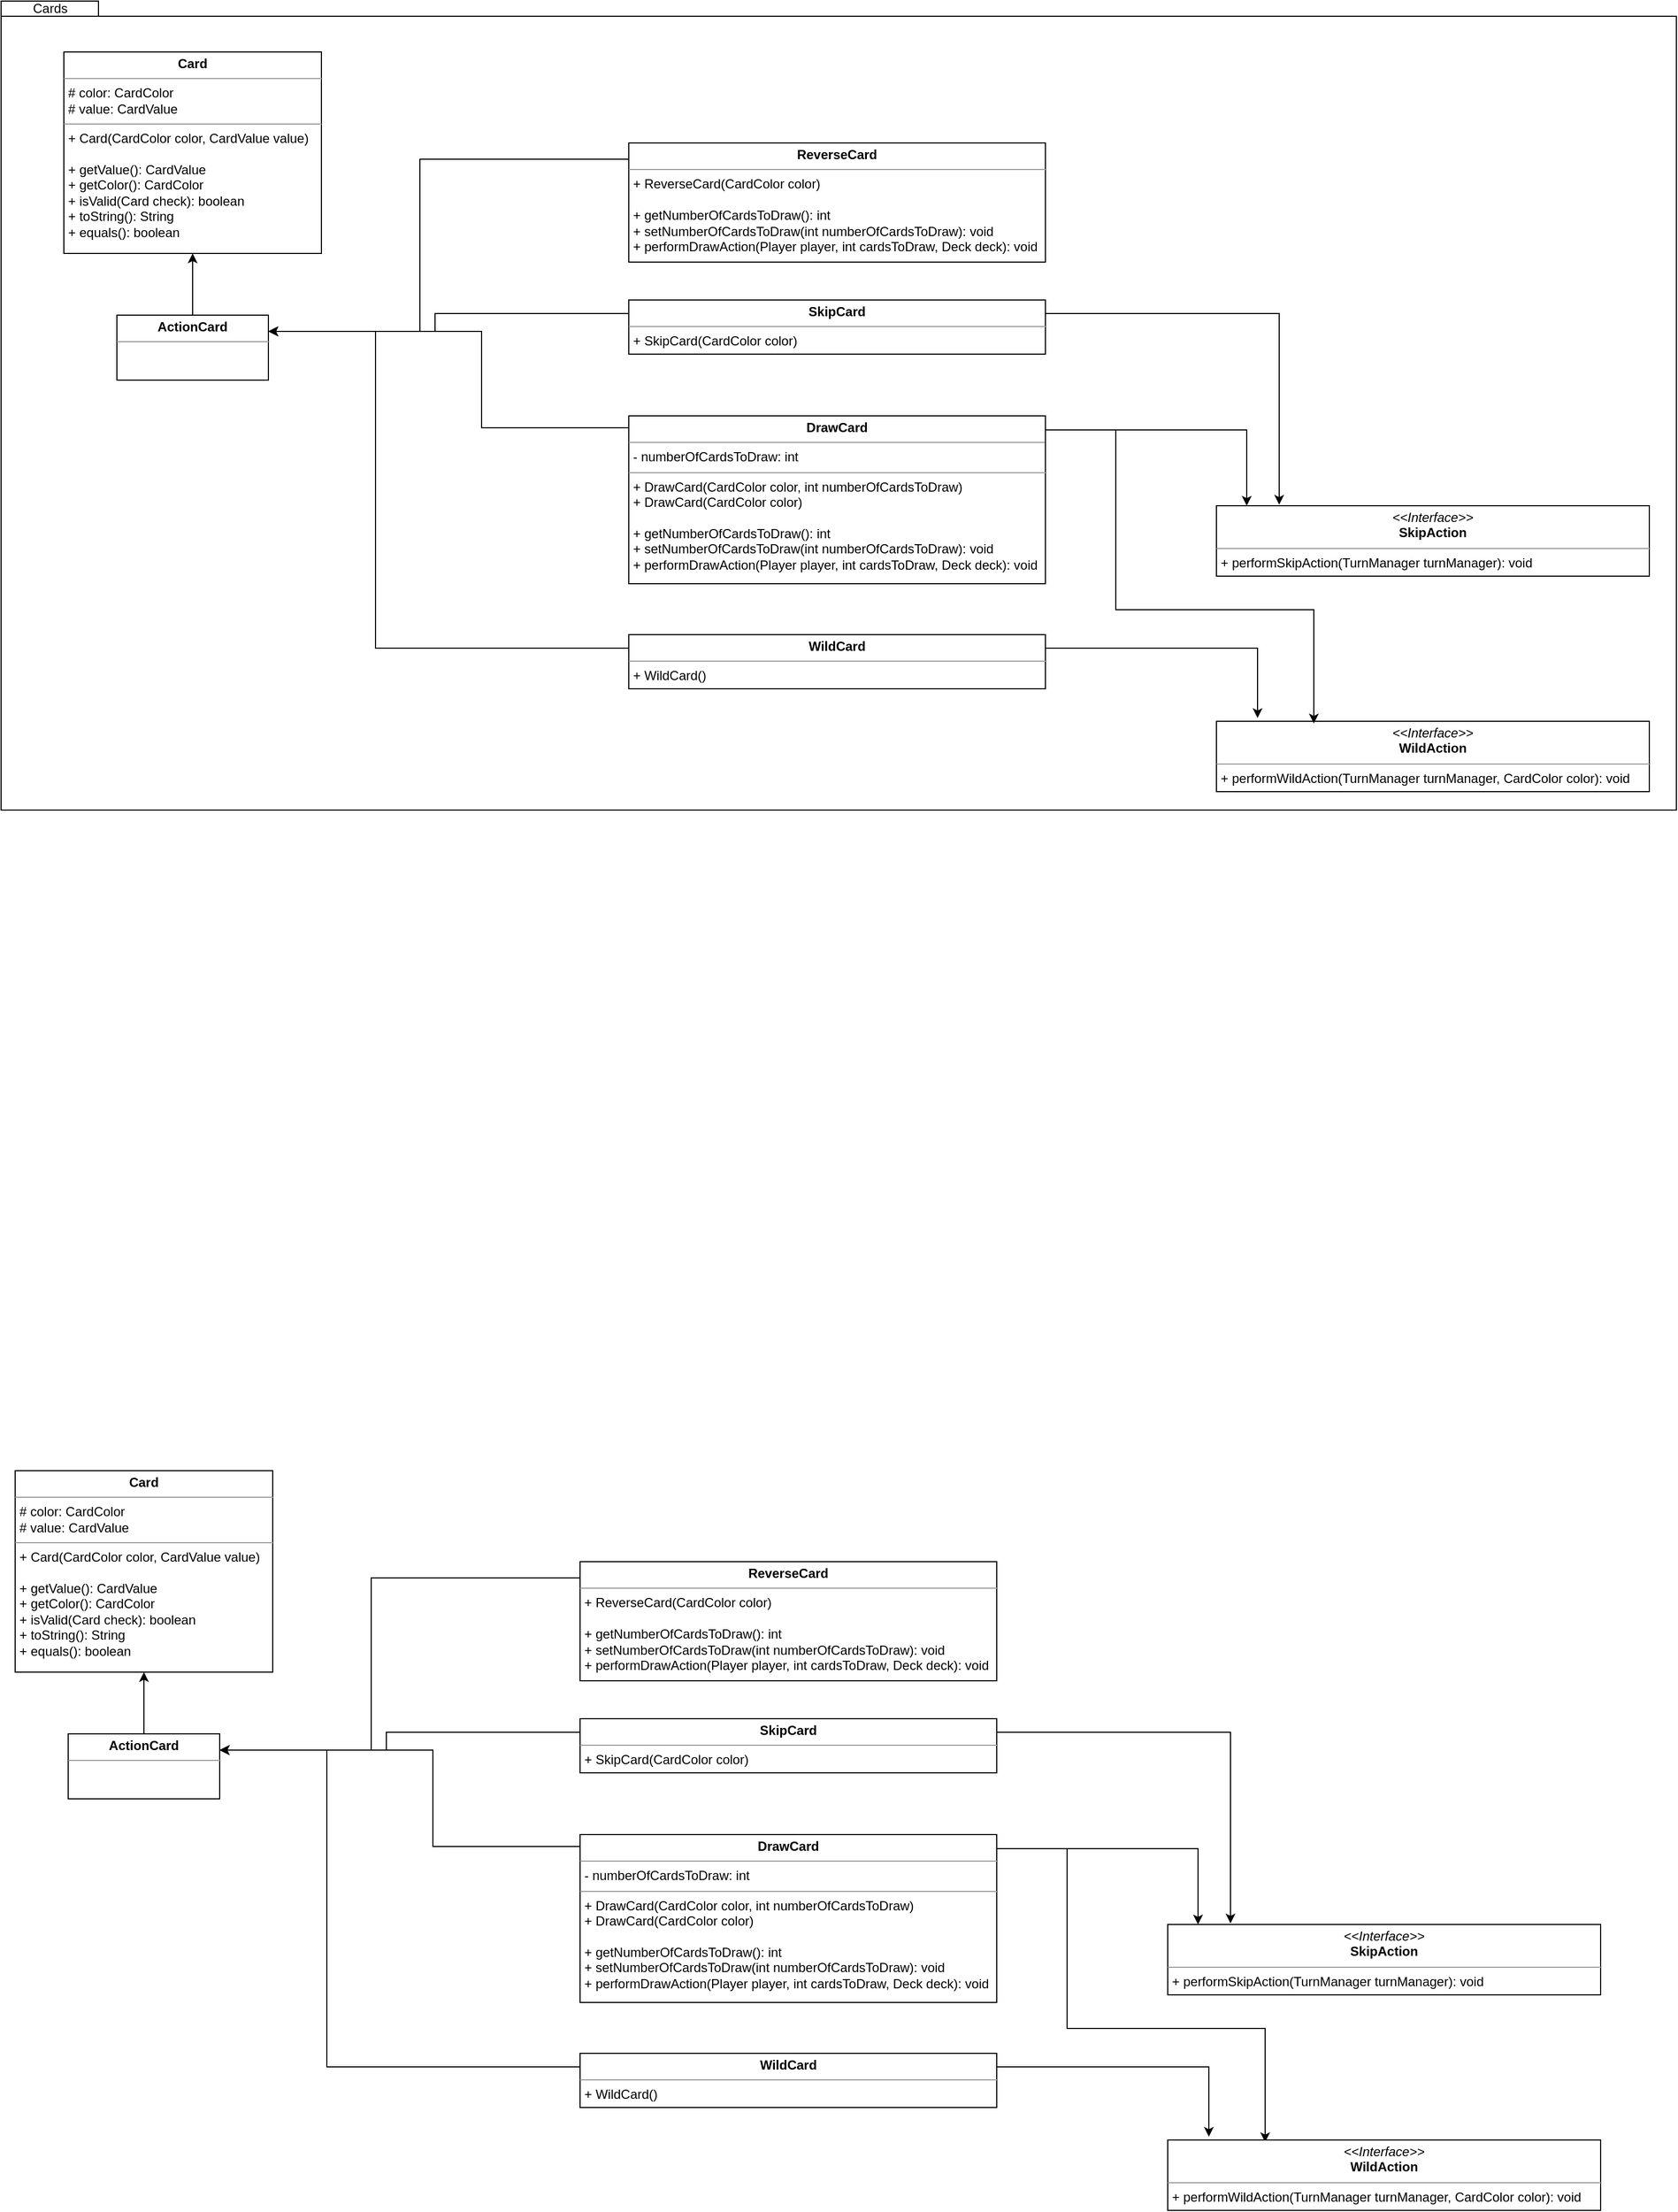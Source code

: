 <mxfile version="20.1.1" type="device"><diagram id="C5RBs43oDa-KdzZeNtuy" name="Page-1"><mxGraphModel dx="1673" dy="1664" grid="0" gridSize="10" guides="1" tooltips="1" connect="1" arrows="1" fold="1" page="0" pageScale="1" pageWidth="827" pageHeight="1169" background="none" math="0" shadow="0"><root><mxCell id="WIyWlLk6GJQsqaUBKTNV-0"/><mxCell id="WIyWlLk6GJQsqaUBKTNV-1" parent="WIyWlLk6GJQsqaUBKTNV-0"/><mxCell id="ixZknw52WQw4Vi1hbDcz-4" value="&lt;p style=&quot;margin:0px;margin-top:4px;text-align:center;&quot;&gt;&lt;b&gt;Card&lt;/b&gt;&lt;/p&gt;&lt;hr size=&quot;1&quot;&gt;&lt;p style=&quot;margin:0px;margin-left:4px;&quot;&gt;# color: CardColor&lt;/p&gt;&lt;p style=&quot;margin:0px;margin-left:4px;&quot;&gt;# value: CardValue&lt;br&gt;&lt;/p&gt;&lt;hr size=&quot;1&quot;&gt;&lt;p style=&quot;margin:0px;margin-left:4px;&quot;&gt;+ Card(CardColor color, CardValue value)&lt;/p&gt;&lt;p style=&quot;margin:0px;margin-left:4px;&quot;&gt;&lt;br&gt;&lt;/p&gt;&lt;p style=&quot;margin:0px;margin-left:4px;&quot;&gt;+ getValue(): CardValue&lt;/p&gt;&lt;p style=&quot;margin:0px;margin-left:4px;&quot;&gt;+ getColor(): CardColor&lt;/p&gt;&lt;p style=&quot;margin:0px;margin-left:4px;&quot;&gt;+ isValid(Card check): boolean&lt;/p&gt;&lt;p style=&quot;margin:0px;margin-left:4px;&quot;&gt;+ toString(): String&lt;/p&gt;&lt;p style=&quot;margin:0px;margin-left:4px;&quot;&gt;+ equals(): boolean&lt;/p&gt;" style="verticalAlign=top;align=left;overflow=fill;fontSize=12;fontFamily=Helvetica;html=1;" vertex="1" parent="WIyWlLk6GJQsqaUBKTNV-1"><mxGeometry x="60" y="876" width="238" height="186" as="geometry"/></mxCell><mxCell id="ixZknw52WQw4Vi1hbDcz-7" style="edgeStyle=orthogonalEdgeStyle;rounded=0;orthogonalLoop=1;jettySize=auto;html=1;exitX=0.5;exitY=0;exitDx=0;exitDy=0;entryX=0.5;entryY=1;entryDx=0;entryDy=0;" edge="1" parent="WIyWlLk6GJQsqaUBKTNV-1" source="ixZknw52WQw4Vi1hbDcz-6" target="ixZknw52WQw4Vi1hbDcz-4"><mxGeometry relative="1" as="geometry"/></mxCell><mxCell id="ixZknw52WQw4Vi1hbDcz-6" value="&lt;p style=&quot;margin:0px;margin-top:4px;text-align:center;&quot;&gt;&lt;b&gt;ActionCard&lt;/b&gt;&lt;/p&gt;&lt;hr size=&quot;1&quot;&gt;&lt;div style=&quot;height:2px;&quot;&gt;&lt;/div&gt;" style="verticalAlign=top;align=left;overflow=fill;fontSize=12;fontFamily=Helvetica;html=1;" vertex="1" parent="WIyWlLk6GJQsqaUBKTNV-1"><mxGeometry x="109" y="1119" width="140" height="60" as="geometry"/></mxCell><mxCell id="ixZknw52WQw4Vi1hbDcz-26" style="edgeStyle=orthogonalEdgeStyle;rounded=0;orthogonalLoop=1;jettySize=auto;html=1;exitX=0;exitY=0;exitDx=0;exitDy=0;entryX=1;entryY=0.25;entryDx=0;entryDy=0;" edge="1" parent="WIyWlLk6GJQsqaUBKTNV-1" source="ixZknw52WQw4Vi1hbDcz-8" target="ixZknw52WQw4Vi1hbDcz-6"><mxGeometry relative="1" as="geometry"><Array as="points"><mxPoint x="582" y="1223"/><mxPoint x="446" y="1223"/><mxPoint x="446" y="1134"/></Array></mxGeometry></mxCell><mxCell id="ixZknw52WQw4Vi1hbDcz-37" style="edgeStyle=orthogonalEdgeStyle;rounded=0;orthogonalLoop=1;jettySize=auto;html=1;exitX=1;exitY=0.25;exitDx=0;exitDy=0;entryX=0.225;entryY=0.031;entryDx=0;entryDy=0;entryPerimeter=0;" edge="1" parent="WIyWlLk6GJQsqaUBKTNV-1" source="ixZknw52WQw4Vi1hbDcz-8" target="ixZknw52WQw4Vi1hbDcz-19"><mxGeometry relative="1" as="geometry"><Array as="points"><mxPoint x="967" y="1225"/><mxPoint x="1032" y="1225"/><mxPoint x="1032" y="1391"/><mxPoint x="1215" y="1391"/></Array></mxGeometry></mxCell><mxCell id="ixZknw52WQw4Vi1hbDcz-39" style="edgeStyle=orthogonalEdgeStyle;rounded=0;orthogonalLoop=1;jettySize=auto;html=1;exitX=1;exitY=0.25;exitDx=0;exitDy=0;entryX=0.07;entryY=0;entryDx=0;entryDy=0;entryPerimeter=0;" edge="1" parent="WIyWlLk6GJQsqaUBKTNV-1" source="ixZknw52WQw4Vi1hbDcz-8" target="ixZknw52WQw4Vi1hbDcz-16"><mxGeometry relative="1" as="geometry"><Array as="points"><mxPoint x="967" y="1225"/><mxPoint x="1153" y="1225"/></Array></mxGeometry></mxCell><mxCell id="ixZknw52WQw4Vi1hbDcz-8" value="&lt;p style=&quot;margin:0px;margin-top:4px;text-align:center;&quot;&gt;&lt;b&gt;DrawCard&lt;/b&gt;&lt;/p&gt;&lt;hr size=&quot;1&quot;&gt;&lt;p style=&quot;margin:0px;margin-left:4px;&quot;&gt;-&amp;nbsp;numberOfCardsToDraw: int&lt;/p&gt;&lt;hr size=&quot;1&quot;&gt;&lt;p style=&quot;margin:0px;margin-left:4px;&quot;&gt;+ DrawCard(CardColor color, int numberOfCardsToDraw)&lt;/p&gt;&lt;p style=&quot;margin:0px;margin-left:4px;&quot;&gt;+ DrawCard(CardColor color)&lt;br&gt;&lt;/p&gt;&lt;p style=&quot;margin:0px;margin-left:4px;&quot;&gt;&lt;br&gt;&lt;/p&gt;&lt;p style=&quot;margin:0px;margin-left:4px;&quot;&gt;+ getNumberOfCardsToDraw(): int&lt;/p&gt;&lt;p style=&quot;margin:0px;margin-left:4px;&quot;&gt;+&amp;nbsp;setNumberOfCardsToDraw(int numberOfCardsToDraw): void&lt;/p&gt;&lt;p style=&quot;margin:0px;margin-left:4px;&quot;&gt;+&amp;nbsp;performDrawAction(Player player, int cardsToDraw, Deck deck): void&lt;/p&gt;" style="verticalAlign=top;align=left;overflow=fill;fontSize=12;fontFamily=Helvetica;html=1;" vertex="1" parent="WIyWlLk6GJQsqaUBKTNV-1"><mxGeometry x="582" y="1212" width="385" height="155" as="geometry"/></mxCell><mxCell id="ixZknw52WQw4Vi1hbDcz-27" style="edgeStyle=orthogonalEdgeStyle;rounded=0;orthogonalLoop=1;jettySize=auto;html=1;exitX=0;exitY=0;exitDx=0;exitDy=0;entryX=1;entryY=0.25;entryDx=0;entryDy=0;" edge="1" parent="WIyWlLk6GJQsqaUBKTNV-1" source="ixZknw52WQw4Vi1hbDcz-11" target="ixZknw52WQw4Vi1hbDcz-6"><mxGeometry relative="1" as="geometry"><Array as="points"><mxPoint x="582" y="975"/><mxPoint x="389" y="975"/><mxPoint x="389" y="1134"/></Array></mxGeometry></mxCell><mxCell id="ixZknw52WQw4Vi1hbDcz-11" value="&lt;p style=&quot;margin:0px;margin-top:4px;text-align:center;&quot;&gt;&lt;b&gt;ReverseCard&lt;/b&gt;&lt;br&gt;&lt;/p&gt;&lt;hr size=&quot;1&quot;&gt;&lt;div style=&quot;height:2px;&quot;&gt;&lt;p style=&quot;margin: 0px 0px 0px 4px;&quot;&gt;+ ReverseCard(CardColor color)&lt;br&gt;&lt;/p&gt;&lt;p style=&quot;margin: 0px 0px 0px 4px;&quot;&gt;&lt;br&gt;&lt;/p&gt;&lt;p style=&quot;margin: 0px 0px 0px 4px;&quot;&gt;+ getNumberOfCardsToDraw(): int&lt;/p&gt;&lt;p style=&quot;margin: 0px 0px 0px 4px;&quot;&gt;+&amp;nbsp;setNumberOfCardsToDraw(int numberOfCardsToDraw): void&lt;/p&gt;&lt;p style=&quot;margin: 0px 0px 0px 4px;&quot;&gt;+&amp;nbsp;performDrawAction(Player player, int cardsToDraw, Deck deck): void&lt;/p&gt;&lt;/div&gt;" style="verticalAlign=top;align=left;overflow=fill;fontSize=12;fontFamily=Helvetica;html=1;" vertex="1" parent="WIyWlLk6GJQsqaUBKTNV-1"><mxGeometry x="582" y="960" width="385" height="110" as="geometry"/></mxCell><mxCell id="ixZknw52WQw4Vi1hbDcz-28" style="edgeStyle=orthogonalEdgeStyle;rounded=0;orthogonalLoop=1;jettySize=auto;html=1;exitX=0;exitY=0.25;exitDx=0;exitDy=0;entryX=1;entryY=0.25;entryDx=0;entryDy=0;" edge="1" parent="WIyWlLk6GJQsqaUBKTNV-1" source="ixZknw52WQw4Vi1hbDcz-13" target="ixZknw52WQw4Vi1hbDcz-6"><mxGeometry relative="1" as="geometry"><Array as="points"><mxPoint x="403" y="1118"/><mxPoint x="403" y="1134"/></Array></mxGeometry></mxCell><mxCell id="ixZknw52WQw4Vi1hbDcz-40" style="edgeStyle=orthogonalEdgeStyle;rounded=0;orthogonalLoop=1;jettySize=auto;html=1;exitX=1;exitY=0.25;exitDx=0;exitDy=0;entryX=0.145;entryY=-0.015;entryDx=0;entryDy=0;entryPerimeter=0;" edge="1" parent="WIyWlLk6GJQsqaUBKTNV-1" source="ixZknw52WQw4Vi1hbDcz-13" target="ixZknw52WQw4Vi1hbDcz-16"><mxGeometry relative="1" as="geometry"/></mxCell><mxCell id="ixZknw52WQw4Vi1hbDcz-13" value="&lt;p style=&quot;margin:0px;margin-top:4px;text-align:center;&quot;&gt;&lt;b&gt;SkipCard&lt;/b&gt;&lt;br&gt;&lt;/p&gt;&lt;hr size=&quot;1&quot;&gt;&lt;div style=&quot;height:2px;&quot;&gt;&lt;p style=&quot;margin: 0px 0px 0px 4px;&quot;&gt;+ SkipCard(CardColor color)&lt;br&gt;&lt;/p&gt;&lt;p style=&quot;margin: 0px 0px 0px 4px;&quot;&gt;&lt;br&gt;&lt;/p&gt;&lt;p style=&quot;margin: 0px 0px 0px 4px;&quot;&gt;&lt;br&gt;&lt;/p&gt;&lt;/div&gt;" style="verticalAlign=top;align=left;overflow=fill;fontSize=12;fontFamily=Helvetica;html=1;" vertex="1" parent="WIyWlLk6GJQsqaUBKTNV-1"><mxGeometry x="582" y="1105" width="385" height="50" as="geometry"/></mxCell><mxCell id="ixZknw52WQw4Vi1hbDcz-29" style="edgeStyle=orthogonalEdgeStyle;rounded=0;orthogonalLoop=1;jettySize=auto;html=1;exitX=0;exitY=0.25;exitDx=0;exitDy=0;entryX=1;entryY=0.25;entryDx=0;entryDy=0;" edge="1" parent="WIyWlLk6GJQsqaUBKTNV-1" source="ixZknw52WQw4Vi1hbDcz-15" target="ixZknw52WQw4Vi1hbDcz-6"><mxGeometry relative="1" as="geometry"><Array as="points"><mxPoint x="348" y="1427"/><mxPoint x="348" y="1134"/></Array></mxGeometry></mxCell><mxCell id="ixZknw52WQw4Vi1hbDcz-36" style="edgeStyle=orthogonalEdgeStyle;rounded=0;orthogonalLoop=1;jettySize=auto;html=1;exitX=1;exitY=0.25;exitDx=0;exitDy=0;entryX=0.095;entryY=-0.046;entryDx=0;entryDy=0;entryPerimeter=0;" edge="1" parent="WIyWlLk6GJQsqaUBKTNV-1" source="ixZknw52WQw4Vi1hbDcz-15" target="ixZknw52WQw4Vi1hbDcz-19"><mxGeometry relative="1" as="geometry"/></mxCell><mxCell id="ixZknw52WQw4Vi1hbDcz-15" value="&lt;p style=&quot;margin:0px;margin-top:4px;text-align:center;&quot;&gt;&lt;b&gt;WildCard&lt;/b&gt;&lt;br&gt;&lt;/p&gt;&lt;hr size=&quot;1&quot;&gt;&lt;div style=&quot;height:2px;&quot;&gt;&lt;p style=&quot;margin: 0px 0px 0px 4px;&quot;&gt;+ WildCard()&lt;br&gt;&lt;/p&gt;&lt;p style=&quot;margin: 0px 0px 0px 4px;&quot;&gt;&lt;br&gt;&lt;/p&gt;&lt;/div&gt;" style="verticalAlign=top;align=left;overflow=fill;fontSize=12;fontFamily=Helvetica;html=1;" vertex="1" parent="WIyWlLk6GJQsqaUBKTNV-1"><mxGeometry x="582" y="1414" width="385" height="50" as="geometry"/></mxCell><mxCell id="ixZknw52WQw4Vi1hbDcz-16" value="&lt;p style=&quot;margin:0px;margin-top:4px;text-align:center;&quot;&gt;&lt;i&gt;&amp;lt;&amp;lt;Interface&amp;gt;&amp;gt;&lt;/i&gt;&lt;br&gt;&lt;b&gt;SkipAction&lt;/b&gt;&lt;/p&gt;&lt;hr size=&quot;1&quot;&gt;&lt;p style=&quot;margin:0px;margin-left:4px;&quot;&gt;&lt;span style=&quot;background-color: initial;&quot;&gt;+ performSkipAction(TurnManager turnManager): void&lt;/span&gt;&lt;br&gt;&lt;/p&gt;&lt;p style=&quot;margin:0px;margin-left:4px;&quot;&gt;&lt;br&gt;&lt;/p&gt;" style="verticalAlign=top;align=left;overflow=fill;fontSize=12;fontFamily=Helvetica;html=1;container=0;" vertex="1" parent="WIyWlLk6GJQsqaUBKTNV-1"><mxGeometry x="1125" y="1295" width="400" height="65" as="geometry"/></mxCell><mxCell id="ixZknw52WQw4Vi1hbDcz-19" value="&lt;p style=&quot;margin:0px;margin-top:4px;text-align:center;&quot;&gt;&lt;i&gt;&amp;lt;&amp;lt;Interface&amp;gt;&amp;gt;&lt;/i&gt;&lt;br&gt;&lt;b&gt;WildAction&lt;/b&gt;&lt;/p&gt;&lt;hr size=&quot;1&quot;&gt;&lt;p style=&quot;margin:0px;margin-left:4px;&quot;&gt;&lt;span style=&quot;background-color: initial;&quot;&gt;+ performWildAction(TurnManager turnManager, CardColor color): void&lt;/span&gt;&lt;br&gt;&lt;/p&gt;&lt;p style=&quot;margin:0px;margin-left:4px;&quot;&gt;&lt;br&gt;&lt;/p&gt;" style="verticalAlign=top;align=left;overflow=fill;fontSize=12;fontFamily=Helvetica;html=1;container=0;" vertex="1" parent="WIyWlLk6GJQsqaUBKTNV-1"><mxGeometry x="1125" y="1494" width="400" height="65" as="geometry"/></mxCell><mxCell id="ixZknw52WQw4Vi1hbDcz-63" value="" style="group" vertex="1" connectable="0" parent="WIyWlLk6GJQsqaUBKTNV-1"><mxGeometry x="47" y="-481" width="1548" height="747" as="geometry"/></mxCell><mxCell id="ixZknw52WQw4Vi1hbDcz-62" value="" style="group" vertex="1" connectable="0" parent="ixZknw52WQw4Vi1hbDcz-63"><mxGeometry width="1548" height="747" as="geometry"/></mxCell><mxCell id="ixZknw52WQw4Vi1hbDcz-42" value="" style="shape=folder;fontStyle=1;spacingTop=10;tabWidth=40;tabHeight=14;tabPosition=left;html=1;" vertex="1" parent="ixZknw52WQw4Vi1hbDcz-62"><mxGeometry width="1548" height="747" as="geometry"/></mxCell><mxCell id="ixZknw52WQw4Vi1hbDcz-60" value="Cards" style="html=1;" vertex="1" parent="ixZknw52WQw4Vi1hbDcz-62"><mxGeometry width="90" height="14" as="geometry"/></mxCell><mxCell id="ixZknw52WQw4Vi1hbDcz-43" value="&lt;p style=&quot;margin:0px;margin-top:4px;text-align:center;&quot;&gt;&lt;b&gt;Card&lt;/b&gt;&lt;/p&gt;&lt;hr size=&quot;1&quot;&gt;&lt;p style=&quot;margin:0px;margin-left:4px;&quot;&gt;# color: CardColor&lt;/p&gt;&lt;p style=&quot;margin:0px;margin-left:4px;&quot;&gt;# value: CardValue&lt;br&gt;&lt;/p&gt;&lt;hr size=&quot;1&quot;&gt;&lt;p style=&quot;margin:0px;margin-left:4px;&quot;&gt;+ Card(CardColor color, CardValue value)&lt;/p&gt;&lt;p style=&quot;margin:0px;margin-left:4px;&quot;&gt;&lt;br&gt;&lt;/p&gt;&lt;p style=&quot;margin:0px;margin-left:4px;&quot;&gt;+ getValue(): CardValue&lt;/p&gt;&lt;p style=&quot;margin:0px;margin-left:4px;&quot;&gt;+ getColor(): CardColor&lt;/p&gt;&lt;p style=&quot;margin:0px;margin-left:4px;&quot;&gt;+ isValid(Card check): boolean&lt;/p&gt;&lt;p style=&quot;margin:0px;margin-left:4px;&quot;&gt;+ toString(): String&lt;/p&gt;&lt;p style=&quot;margin:0px;margin-left:4px;&quot;&gt;+ equals(): boolean&lt;/p&gt;" style="verticalAlign=top;align=left;overflow=fill;fontSize=12;fontFamily=Helvetica;html=1;" vertex="1" parent="ixZknw52WQw4Vi1hbDcz-63"><mxGeometry x="58" y="47" width="238" height="186" as="geometry"/></mxCell><mxCell id="ixZknw52WQw4Vi1hbDcz-44" style="edgeStyle=orthogonalEdgeStyle;rounded=0;orthogonalLoop=1;jettySize=auto;html=1;exitX=0.5;exitY=0;exitDx=0;exitDy=0;entryX=0.5;entryY=1;entryDx=0;entryDy=0;" edge="1" parent="ixZknw52WQw4Vi1hbDcz-63" source="ixZknw52WQw4Vi1hbDcz-45" target="ixZknw52WQw4Vi1hbDcz-43"><mxGeometry relative="1" as="geometry"/></mxCell><mxCell id="ixZknw52WQw4Vi1hbDcz-45" value="&lt;p style=&quot;margin:0px;margin-top:4px;text-align:center;&quot;&gt;&lt;b&gt;ActionCard&lt;/b&gt;&lt;/p&gt;&lt;hr size=&quot;1&quot;&gt;&lt;div style=&quot;height:2px;&quot;&gt;&lt;/div&gt;" style="verticalAlign=top;align=left;overflow=fill;fontSize=12;fontFamily=Helvetica;html=1;" vertex="1" parent="ixZknw52WQw4Vi1hbDcz-63"><mxGeometry x="107" y="290" width="140" height="60" as="geometry"/></mxCell><mxCell id="ixZknw52WQw4Vi1hbDcz-46" style="edgeStyle=orthogonalEdgeStyle;rounded=0;orthogonalLoop=1;jettySize=auto;html=1;exitX=0;exitY=0;exitDx=0;exitDy=0;entryX=1;entryY=0.25;entryDx=0;entryDy=0;" edge="1" parent="ixZknw52WQw4Vi1hbDcz-63" source="ixZknw52WQw4Vi1hbDcz-49" target="ixZknw52WQw4Vi1hbDcz-45"><mxGeometry relative="1" as="geometry"><Array as="points"><mxPoint x="580" y="394"/><mxPoint x="444" y="394"/><mxPoint x="444" y="305"/></Array></mxGeometry></mxCell><mxCell id="ixZknw52WQw4Vi1hbDcz-49" value="&lt;p style=&quot;margin:0px;margin-top:4px;text-align:center;&quot;&gt;&lt;b&gt;DrawCard&lt;/b&gt;&lt;/p&gt;&lt;hr size=&quot;1&quot;&gt;&lt;p style=&quot;margin:0px;margin-left:4px;&quot;&gt;-&amp;nbsp;numberOfCardsToDraw: int&lt;/p&gt;&lt;hr size=&quot;1&quot;&gt;&lt;p style=&quot;margin:0px;margin-left:4px;&quot;&gt;+ DrawCard(CardColor color, int numberOfCardsToDraw)&lt;/p&gt;&lt;p style=&quot;margin:0px;margin-left:4px;&quot;&gt;+ DrawCard(CardColor color)&lt;br&gt;&lt;/p&gt;&lt;p style=&quot;margin:0px;margin-left:4px;&quot;&gt;&lt;br&gt;&lt;/p&gt;&lt;p style=&quot;margin:0px;margin-left:4px;&quot;&gt;+ getNumberOfCardsToDraw(): int&lt;/p&gt;&lt;p style=&quot;margin:0px;margin-left:4px;&quot;&gt;+&amp;nbsp;setNumberOfCardsToDraw(int numberOfCardsToDraw): void&lt;/p&gt;&lt;p style=&quot;margin:0px;margin-left:4px;&quot;&gt;+&amp;nbsp;performDrawAction(Player player, int cardsToDraw, Deck deck): void&lt;/p&gt;" style="verticalAlign=top;align=left;overflow=fill;fontSize=12;fontFamily=Helvetica;html=1;" vertex="1" parent="ixZknw52WQw4Vi1hbDcz-63"><mxGeometry x="580" y="383" width="385" height="155" as="geometry"/></mxCell><mxCell id="ixZknw52WQw4Vi1hbDcz-50" style="edgeStyle=orthogonalEdgeStyle;rounded=0;orthogonalLoop=1;jettySize=auto;html=1;exitX=0;exitY=0;exitDx=0;exitDy=0;entryX=1;entryY=0.25;entryDx=0;entryDy=0;" edge="1" parent="ixZknw52WQw4Vi1hbDcz-63" source="ixZknw52WQw4Vi1hbDcz-51" target="ixZknw52WQw4Vi1hbDcz-45"><mxGeometry relative="1" as="geometry"><Array as="points"><mxPoint x="580" y="146"/><mxPoint x="387" y="146"/><mxPoint x="387" y="305"/></Array></mxGeometry></mxCell><mxCell id="ixZknw52WQw4Vi1hbDcz-51" value="&lt;p style=&quot;margin:0px;margin-top:4px;text-align:center;&quot;&gt;&lt;b&gt;ReverseCard&lt;/b&gt;&lt;br&gt;&lt;/p&gt;&lt;hr size=&quot;1&quot;&gt;&lt;div style=&quot;height:2px;&quot;&gt;&lt;p style=&quot;margin: 0px 0px 0px 4px;&quot;&gt;+ ReverseCard(CardColor color)&lt;br&gt;&lt;/p&gt;&lt;p style=&quot;margin: 0px 0px 0px 4px;&quot;&gt;&lt;br&gt;&lt;/p&gt;&lt;p style=&quot;margin: 0px 0px 0px 4px;&quot;&gt;+ getNumberOfCardsToDraw(): int&lt;/p&gt;&lt;p style=&quot;margin: 0px 0px 0px 4px;&quot;&gt;+&amp;nbsp;setNumberOfCardsToDraw(int numberOfCardsToDraw): void&lt;/p&gt;&lt;p style=&quot;margin: 0px 0px 0px 4px;&quot;&gt;+&amp;nbsp;performDrawAction(Player player, int cardsToDraw, Deck deck): void&lt;/p&gt;&lt;/div&gt;" style="verticalAlign=top;align=left;overflow=fill;fontSize=12;fontFamily=Helvetica;html=1;" vertex="1" parent="ixZknw52WQw4Vi1hbDcz-63"><mxGeometry x="580" y="131" width="385" height="110" as="geometry"/></mxCell><mxCell id="ixZknw52WQw4Vi1hbDcz-52" style="edgeStyle=orthogonalEdgeStyle;rounded=0;orthogonalLoop=1;jettySize=auto;html=1;exitX=0;exitY=0.25;exitDx=0;exitDy=0;entryX=1;entryY=0.25;entryDx=0;entryDy=0;" edge="1" parent="ixZknw52WQw4Vi1hbDcz-63" source="ixZknw52WQw4Vi1hbDcz-54" target="ixZknw52WQw4Vi1hbDcz-45"><mxGeometry relative="1" as="geometry"><Array as="points"><mxPoint x="401" y="289"/><mxPoint x="401" y="305"/></Array></mxGeometry></mxCell><mxCell id="ixZknw52WQw4Vi1hbDcz-54" value="&lt;p style=&quot;margin:0px;margin-top:4px;text-align:center;&quot;&gt;&lt;b&gt;SkipCard&lt;/b&gt;&lt;br&gt;&lt;/p&gt;&lt;hr size=&quot;1&quot;&gt;&lt;div style=&quot;height:2px;&quot;&gt;&lt;p style=&quot;margin: 0px 0px 0px 4px;&quot;&gt;+ SkipCard(CardColor color)&lt;br&gt;&lt;/p&gt;&lt;p style=&quot;margin: 0px 0px 0px 4px;&quot;&gt;&lt;br&gt;&lt;/p&gt;&lt;p style=&quot;margin: 0px 0px 0px 4px;&quot;&gt;&lt;br&gt;&lt;/p&gt;&lt;/div&gt;" style="verticalAlign=top;align=left;overflow=fill;fontSize=12;fontFamily=Helvetica;html=1;" vertex="1" parent="ixZknw52WQw4Vi1hbDcz-63"><mxGeometry x="580" y="276" width="385" height="50" as="geometry"/></mxCell><mxCell id="ixZknw52WQw4Vi1hbDcz-55" style="edgeStyle=orthogonalEdgeStyle;rounded=0;orthogonalLoop=1;jettySize=auto;html=1;exitX=0;exitY=0.25;exitDx=0;exitDy=0;entryX=1;entryY=0.25;entryDx=0;entryDy=0;" edge="1" parent="ixZknw52WQw4Vi1hbDcz-63" source="ixZknw52WQw4Vi1hbDcz-57" target="ixZknw52WQw4Vi1hbDcz-45"><mxGeometry relative="1" as="geometry"><Array as="points"><mxPoint x="346" y="598"/><mxPoint x="346" y="305"/></Array></mxGeometry></mxCell><mxCell id="ixZknw52WQw4Vi1hbDcz-57" value="&lt;p style=&quot;margin:0px;margin-top:4px;text-align:center;&quot;&gt;&lt;b&gt;WildCard&lt;/b&gt;&lt;br&gt;&lt;/p&gt;&lt;hr size=&quot;1&quot;&gt;&lt;div style=&quot;height:2px;&quot;&gt;&lt;p style=&quot;margin: 0px 0px 0px 4px;&quot;&gt;+ WildCard()&lt;br&gt;&lt;/p&gt;&lt;p style=&quot;margin: 0px 0px 0px 4px;&quot;&gt;&lt;br&gt;&lt;/p&gt;&lt;/div&gt;" style="verticalAlign=top;align=left;overflow=fill;fontSize=12;fontFamily=Helvetica;html=1;" vertex="1" parent="ixZknw52WQw4Vi1hbDcz-63"><mxGeometry x="580" y="585" width="385" height="50" as="geometry"/></mxCell><mxCell id="ixZknw52WQw4Vi1hbDcz-58" value="&lt;p style=&quot;margin:0px;margin-top:4px;text-align:center;&quot;&gt;&lt;i&gt;&amp;lt;&amp;lt;Interface&amp;gt;&amp;gt;&lt;/i&gt;&lt;br&gt;&lt;b&gt;SkipAction&lt;/b&gt;&lt;/p&gt;&lt;hr size=&quot;1&quot;&gt;&lt;p style=&quot;margin:0px;margin-left:4px;&quot;&gt;&lt;span style=&quot;background-color: initial;&quot;&gt;+ performSkipAction(TurnManager turnManager): void&lt;/span&gt;&lt;br&gt;&lt;/p&gt;&lt;p style=&quot;margin:0px;margin-left:4px;&quot;&gt;&lt;br&gt;&lt;/p&gt;" style="verticalAlign=top;align=left;overflow=fill;fontSize=12;fontFamily=Helvetica;html=1;container=0;" vertex="1" parent="ixZknw52WQw4Vi1hbDcz-63"><mxGeometry x="1123" y="466" width="400" height="65" as="geometry"/></mxCell><mxCell id="ixZknw52WQw4Vi1hbDcz-48" style="edgeStyle=orthogonalEdgeStyle;rounded=0;orthogonalLoop=1;jettySize=auto;html=1;exitX=1;exitY=0.25;exitDx=0;exitDy=0;entryX=0.07;entryY=0;entryDx=0;entryDy=0;entryPerimeter=0;" edge="1" parent="ixZknw52WQw4Vi1hbDcz-63" source="ixZknw52WQw4Vi1hbDcz-49" target="ixZknw52WQw4Vi1hbDcz-58"><mxGeometry relative="1" as="geometry"><Array as="points"><mxPoint x="965" y="396"/><mxPoint x="1151" y="396"/></Array></mxGeometry></mxCell><mxCell id="ixZknw52WQw4Vi1hbDcz-53" style="edgeStyle=orthogonalEdgeStyle;rounded=0;orthogonalLoop=1;jettySize=auto;html=1;exitX=1;exitY=0.25;exitDx=0;exitDy=0;entryX=0.145;entryY=-0.015;entryDx=0;entryDy=0;entryPerimeter=0;" edge="1" parent="ixZknw52WQw4Vi1hbDcz-63" source="ixZknw52WQw4Vi1hbDcz-54" target="ixZknw52WQw4Vi1hbDcz-58"><mxGeometry relative="1" as="geometry"/></mxCell><mxCell id="ixZknw52WQw4Vi1hbDcz-59" value="&lt;p style=&quot;margin:0px;margin-top:4px;text-align:center;&quot;&gt;&lt;i&gt;&amp;lt;&amp;lt;Interface&amp;gt;&amp;gt;&lt;/i&gt;&lt;br&gt;&lt;b&gt;WildAction&lt;/b&gt;&lt;/p&gt;&lt;hr size=&quot;1&quot;&gt;&lt;p style=&quot;margin:0px;margin-left:4px;&quot;&gt;&lt;span style=&quot;background-color: initial;&quot;&gt;+ performWildAction(TurnManager turnManager, CardColor color): void&lt;/span&gt;&lt;br&gt;&lt;/p&gt;&lt;p style=&quot;margin:0px;margin-left:4px;&quot;&gt;&lt;br&gt;&lt;/p&gt;" style="verticalAlign=top;align=left;overflow=fill;fontSize=12;fontFamily=Helvetica;html=1;container=0;" vertex="1" parent="ixZknw52WQw4Vi1hbDcz-63"><mxGeometry x="1123" y="665" width="400" height="65" as="geometry"/></mxCell><mxCell id="ixZknw52WQw4Vi1hbDcz-47" style="edgeStyle=orthogonalEdgeStyle;rounded=0;orthogonalLoop=1;jettySize=auto;html=1;exitX=1;exitY=0.25;exitDx=0;exitDy=0;entryX=0.225;entryY=0.031;entryDx=0;entryDy=0;entryPerimeter=0;" edge="1" parent="ixZknw52WQw4Vi1hbDcz-63" source="ixZknw52WQw4Vi1hbDcz-49" target="ixZknw52WQw4Vi1hbDcz-59"><mxGeometry relative="1" as="geometry"><Array as="points"><mxPoint x="965" y="396"/><mxPoint x="1030" y="396"/><mxPoint x="1030" y="562"/><mxPoint x="1213" y="562"/></Array></mxGeometry></mxCell><mxCell id="ixZknw52WQw4Vi1hbDcz-56" style="edgeStyle=orthogonalEdgeStyle;rounded=0;orthogonalLoop=1;jettySize=auto;html=1;exitX=1;exitY=0.25;exitDx=0;exitDy=0;entryX=0.095;entryY=-0.046;entryDx=0;entryDy=0;entryPerimeter=0;" edge="1" parent="ixZknw52WQw4Vi1hbDcz-63" source="ixZknw52WQw4Vi1hbDcz-57" target="ixZknw52WQw4Vi1hbDcz-59"><mxGeometry relative="1" as="geometry"/></mxCell></root></mxGraphModel></diagram></mxfile>